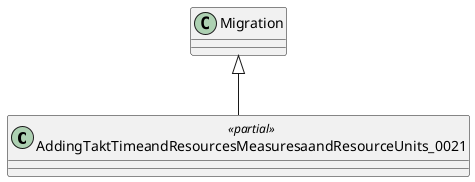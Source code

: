 @startuml
class AddingTaktTimeandResourcesMeasuresaandResourceUnits_0021 <<partial>> {
}
Migration <|-- AddingTaktTimeandResourcesMeasuresaandResourceUnits_0021
@enduml
